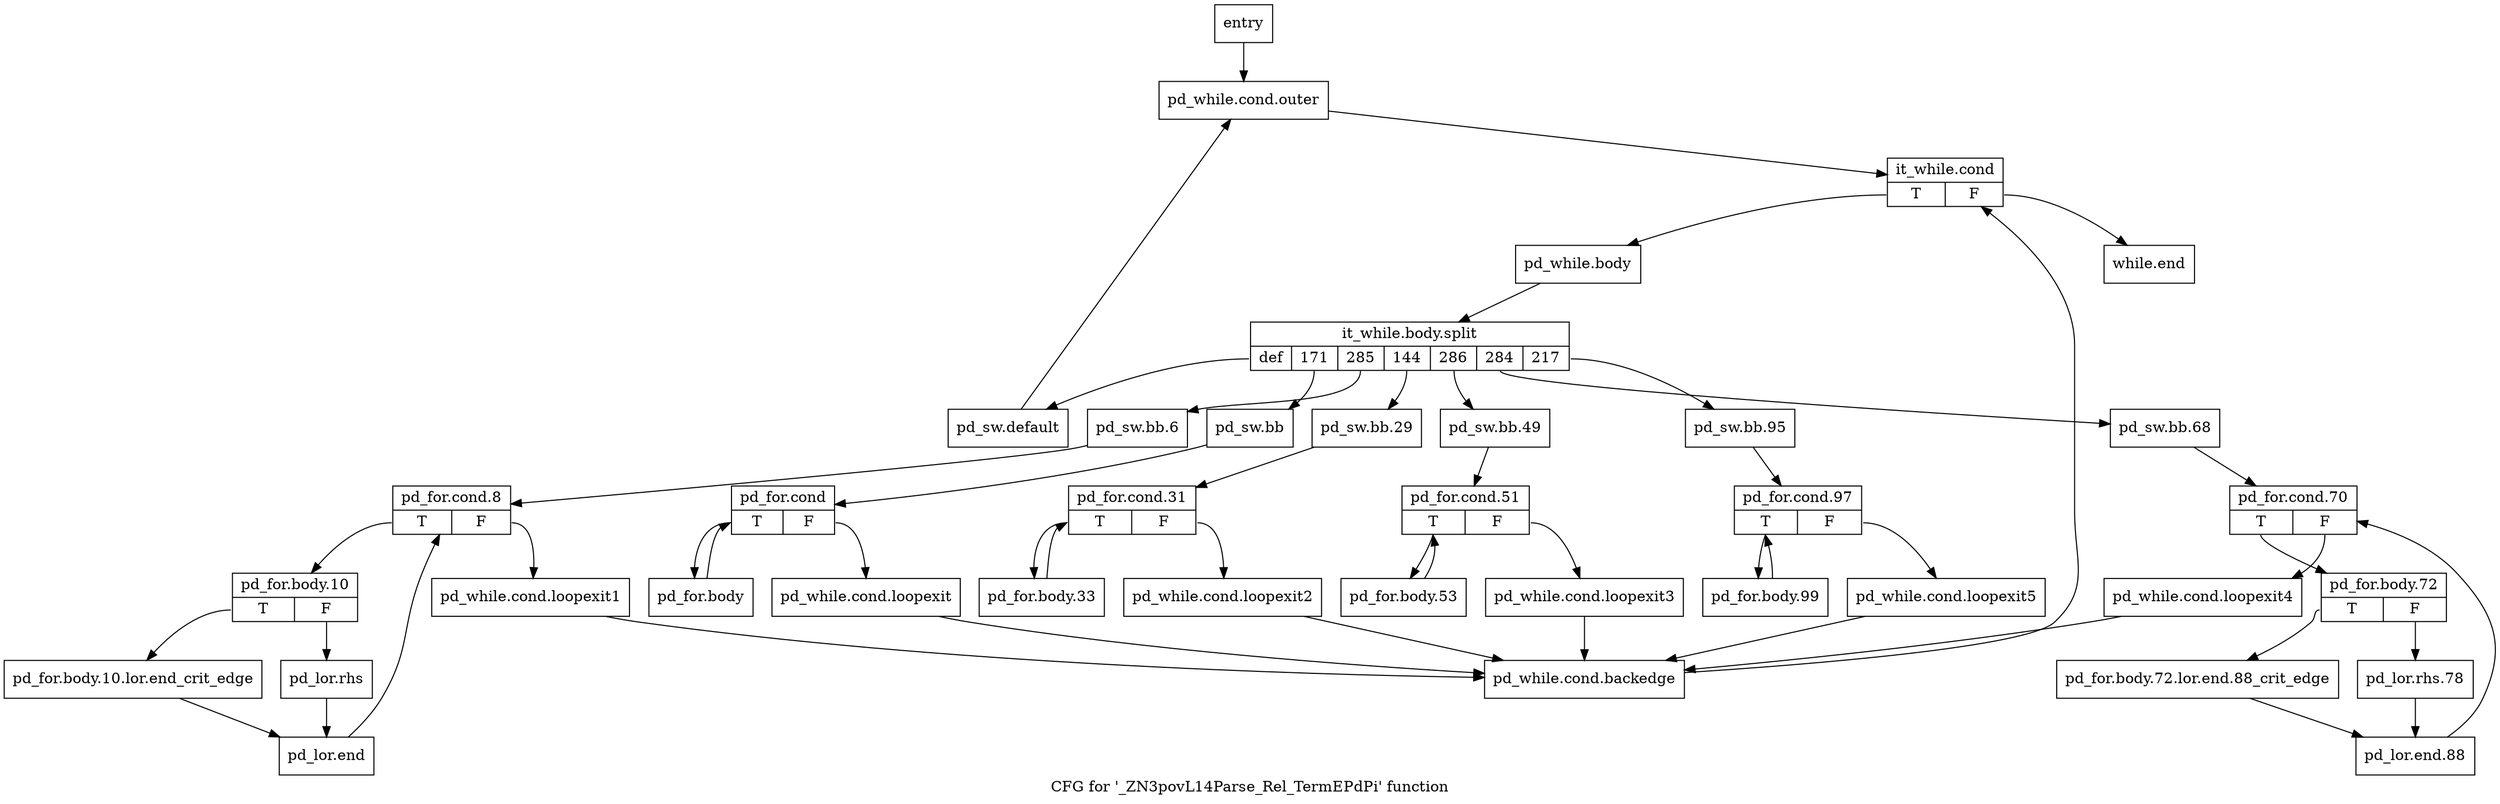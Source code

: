 digraph "CFG for '_ZN3povL14Parse_Rel_TermEPdPi' function" {
	label="CFG for '_ZN3povL14Parse_Rel_TermEPdPi' function";

	Node0xecb8d0 [shape=record,label="{entry}"];
	Node0xecb8d0 -> Node0xecc1b0;
	Node0xecc1b0 [shape=record,label="{pd_while.cond.outer}"];
	Node0xecc1b0 -> Node0xecc430;
	Node0xecc200 [shape=record,label="{pd_while.cond.loopexit}"];
	Node0xecc200 -> Node0xecc250;
	Node0xecc250 [shape=record,label="{pd_while.cond.backedge}"];
	Node0xecc250 -> Node0xecc430;
	Node0xecc2a0 [shape=record,label="{pd_while.cond.loopexit1}"];
	Node0xecc2a0 -> Node0xecc250;
	Node0xecc2f0 [shape=record,label="{pd_while.cond.loopexit2}"];
	Node0xecc2f0 -> Node0xecc250;
	Node0xecc340 [shape=record,label="{pd_while.cond.loopexit3}"];
	Node0xecc340 -> Node0xecc250;
	Node0xecc390 [shape=record,label="{pd_while.cond.loopexit4}"];
	Node0xecc390 -> Node0xecc250;
	Node0xecc3e0 [shape=record,label="{pd_while.cond.loopexit5}"];
	Node0xecc3e0 -> Node0xecc250;
	Node0xecc430 [shape=record,label="{it_while.cond|{<s0>T|<s1>F}}"];
	Node0xecc430:s0 -> Node0xecc480;
	Node0xecc430:s1 -> Node0xeccca0;
	Node0xecc480 [shape=record,label="{pd_while.body}"];
	Node0xecc480 -> Node0x2efc550;
	Node0x2efc550 [shape=record,label="{it_while.body.split|{<s0>def|<s1>171|<s2>285|<s3>144|<s4>286|<s5>284|<s6>217}}"];
	Node0x2efc550:s0 -> Node0xeccc50;
	Node0x2efc550:s1 -> Node0xecc4d0;
	Node0x2efc550:s2 -> Node0xecc5c0;
	Node0x2efc550:s3 -> Node0xecc7a0;
	Node0x2efc550:s4 -> Node0xecc890;
	Node0x2efc550:s5 -> Node0xecc980;
	Node0x2efc550:s6 -> Node0xeccb60;
	Node0xecc4d0 [shape=record,label="{pd_sw.bb}"];
	Node0xecc4d0 -> Node0xecc520;
	Node0xecc520 [shape=record,label="{pd_for.cond|{<s0>T|<s1>F}}"];
	Node0xecc520:s0 -> Node0xecc570;
	Node0xecc520:s1 -> Node0xecc200;
	Node0xecc570 [shape=record,label="{pd_for.body}"];
	Node0xecc570 -> Node0xecc520;
	Node0xecc5c0 [shape=record,label="{pd_sw.bb.6}"];
	Node0xecc5c0 -> Node0xecc610;
	Node0xecc610 [shape=record,label="{pd_for.cond.8|{<s0>T|<s1>F}}"];
	Node0xecc610:s0 -> Node0xecc660;
	Node0xecc610:s1 -> Node0xecc2a0;
	Node0xecc660 [shape=record,label="{pd_for.body.10|{<s0>T|<s1>F}}"];
	Node0xecc660:s0 -> Node0xecc6b0;
	Node0xecc660:s1 -> Node0xecc700;
	Node0xecc6b0 [shape=record,label="{pd_for.body.10.lor.end_crit_edge}"];
	Node0xecc6b0 -> Node0xecc750;
	Node0xecc700 [shape=record,label="{pd_lor.rhs}"];
	Node0xecc700 -> Node0xecc750;
	Node0xecc750 [shape=record,label="{pd_lor.end}"];
	Node0xecc750 -> Node0xecc610;
	Node0xecc7a0 [shape=record,label="{pd_sw.bb.29}"];
	Node0xecc7a0 -> Node0xecc7f0;
	Node0xecc7f0 [shape=record,label="{pd_for.cond.31|{<s0>T|<s1>F}}"];
	Node0xecc7f0:s0 -> Node0xecc840;
	Node0xecc7f0:s1 -> Node0xecc2f0;
	Node0xecc840 [shape=record,label="{pd_for.body.33}"];
	Node0xecc840 -> Node0xecc7f0;
	Node0xecc890 [shape=record,label="{pd_sw.bb.49}"];
	Node0xecc890 -> Node0xecc8e0;
	Node0xecc8e0 [shape=record,label="{pd_for.cond.51|{<s0>T|<s1>F}}"];
	Node0xecc8e0:s0 -> Node0xecc930;
	Node0xecc8e0:s1 -> Node0xecc340;
	Node0xecc930 [shape=record,label="{pd_for.body.53}"];
	Node0xecc930 -> Node0xecc8e0;
	Node0xecc980 [shape=record,label="{pd_sw.bb.68}"];
	Node0xecc980 -> Node0xecc9d0;
	Node0xecc9d0 [shape=record,label="{pd_for.cond.70|{<s0>T|<s1>F}}"];
	Node0xecc9d0:s0 -> Node0xecca20;
	Node0xecc9d0:s1 -> Node0xecc390;
	Node0xecca20 [shape=record,label="{pd_for.body.72|{<s0>T|<s1>F}}"];
	Node0xecca20:s0 -> Node0xecca70;
	Node0xecca20:s1 -> Node0xeccac0;
	Node0xecca70 [shape=record,label="{pd_for.body.72.lor.end.88_crit_edge}"];
	Node0xecca70 -> Node0xeccb10;
	Node0xeccac0 [shape=record,label="{pd_lor.rhs.78}"];
	Node0xeccac0 -> Node0xeccb10;
	Node0xeccb10 [shape=record,label="{pd_lor.end.88}"];
	Node0xeccb10 -> Node0xecc9d0;
	Node0xeccb60 [shape=record,label="{pd_sw.bb.95}"];
	Node0xeccb60 -> Node0xeccbb0;
	Node0xeccbb0 [shape=record,label="{pd_for.cond.97|{<s0>T|<s1>F}}"];
	Node0xeccbb0:s0 -> Node0xeccc00;
	Node0xeccbb0:s1 -> Node0xecc3e0;
	Node0xeccc00 [shape=record,label="{pd_for.body.99}"];
	Node0xeccc00 -> Node0xeccbb0;
	Node0xeccc50 [shape=record,label="{pd_sw.default}"];
	Node0xeccc50 -> Node0xecc1b0;
	Node0xeccca0 [shape=record,label="{while.end}"];
}
